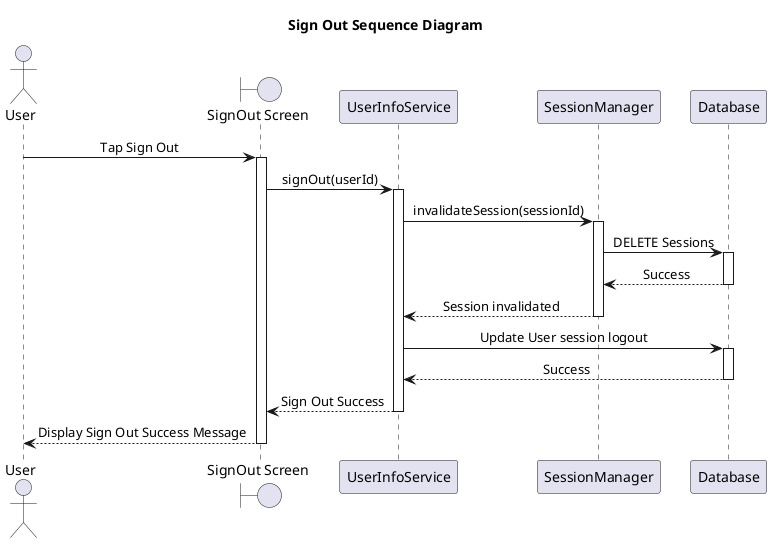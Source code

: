 @startuml SignOutSequenceDiagram
Title Sign Out Sequence Diagram
skinparam sequenceMessageAlign center

    actor User as UserActor
    boundary "SignOut Screen" as SignOutScreen
    participant "UserInfoService" as Service
    participant "SessionManager" as SessionMgr
    participant "Database" as DB

    UserActor -> SignOutScreen: Tap Sign Out
    activate SignOutScreen

    SignOutScreen -> Service: signOut(userId)
    activate Service

    Service -> SessionMgr: invalidateSession(sessionId)
    activate SessionMgr

    SessionMgr -> DB: DELETE Sessions
    activate DB
    DB --> SessionMgr: Success
    deactivate DB

    SessionMgr --> Service: Session invalidated
    deactivate SessionMgr

    Service -> DB: Update User session logout
    activate DB
    DB --> Service: Success
    deactivate DB

    Service --> SignOutScreen: Sign Out Success
    deactivate Service

    SignOutScreen --> UserActor: Display Sign Out Success Message
    deactivate SignOutScreen
@enduml
